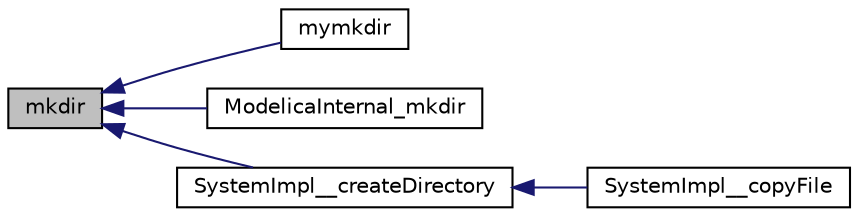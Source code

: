 digraph "mkdir"
{
  edge [fontname="Helvetica",fontsize="10",labelfontname="Helvetica",labelfontsize="10"];
  node [fontname="Helvetica",fontsize="10",shape=record];
  rankdir="LR";
  Node115 [label="mkdir",height=0.2,width=0.4,color="black", fillcolor="grey75", style="filled", fontcolor="black"];
  Node115 -> Node116 [dir="back",color="midnightblue",fontsize="10",style="solid",fontname="Helvetica"];
  Node116 [label="mymkdir",height=0.2,width=0.4,color="black", fillcolor="white", style="filled",URL="$dd/dec/miniunz_8c.html#ad0d9e647f30da3250c103414ba12f614"];
  Node115 -> Node117 [dir="back",color="midnightblue",fontsize="10",style="solid",fontname="Helvetica"];
  Node117 [label="ModelicaInternal_mkdir",height=0.2,width=0.4,color="black", fillcolor="white", style="filled",URL="$d9/dec/_modelica_internal_8h.html#ab066627ad72ea30ff25f5eec9f92ddd0"];
  Node115 -> Node118 [dir="back",color="midnightblue",fontsize="10",style="solid",fontname="Helvetica"];
  Node118 [label="SystemImpl__createDirectory",height=0.2,width=0.4,color="black", fillcolor="white", style="filled",URL="$db/d35/systemimpl_8h.html#a14c71cdfe3e043ceddf1a0663c8278f4"];
  Node118 -> Node119 [dir="back",color="midnightblue",fontsize="10",style="solid",fontname="Helvetica"];
  Node119 [label="SystemImpl__copyFile",height=0.2,width=0.4,color="black", fillcolor="white", style="filled",URL="$db/d35/systemimpl_8h.html#ad3b2fec42d08a5009894e9c2f95cdd1d"];
}
